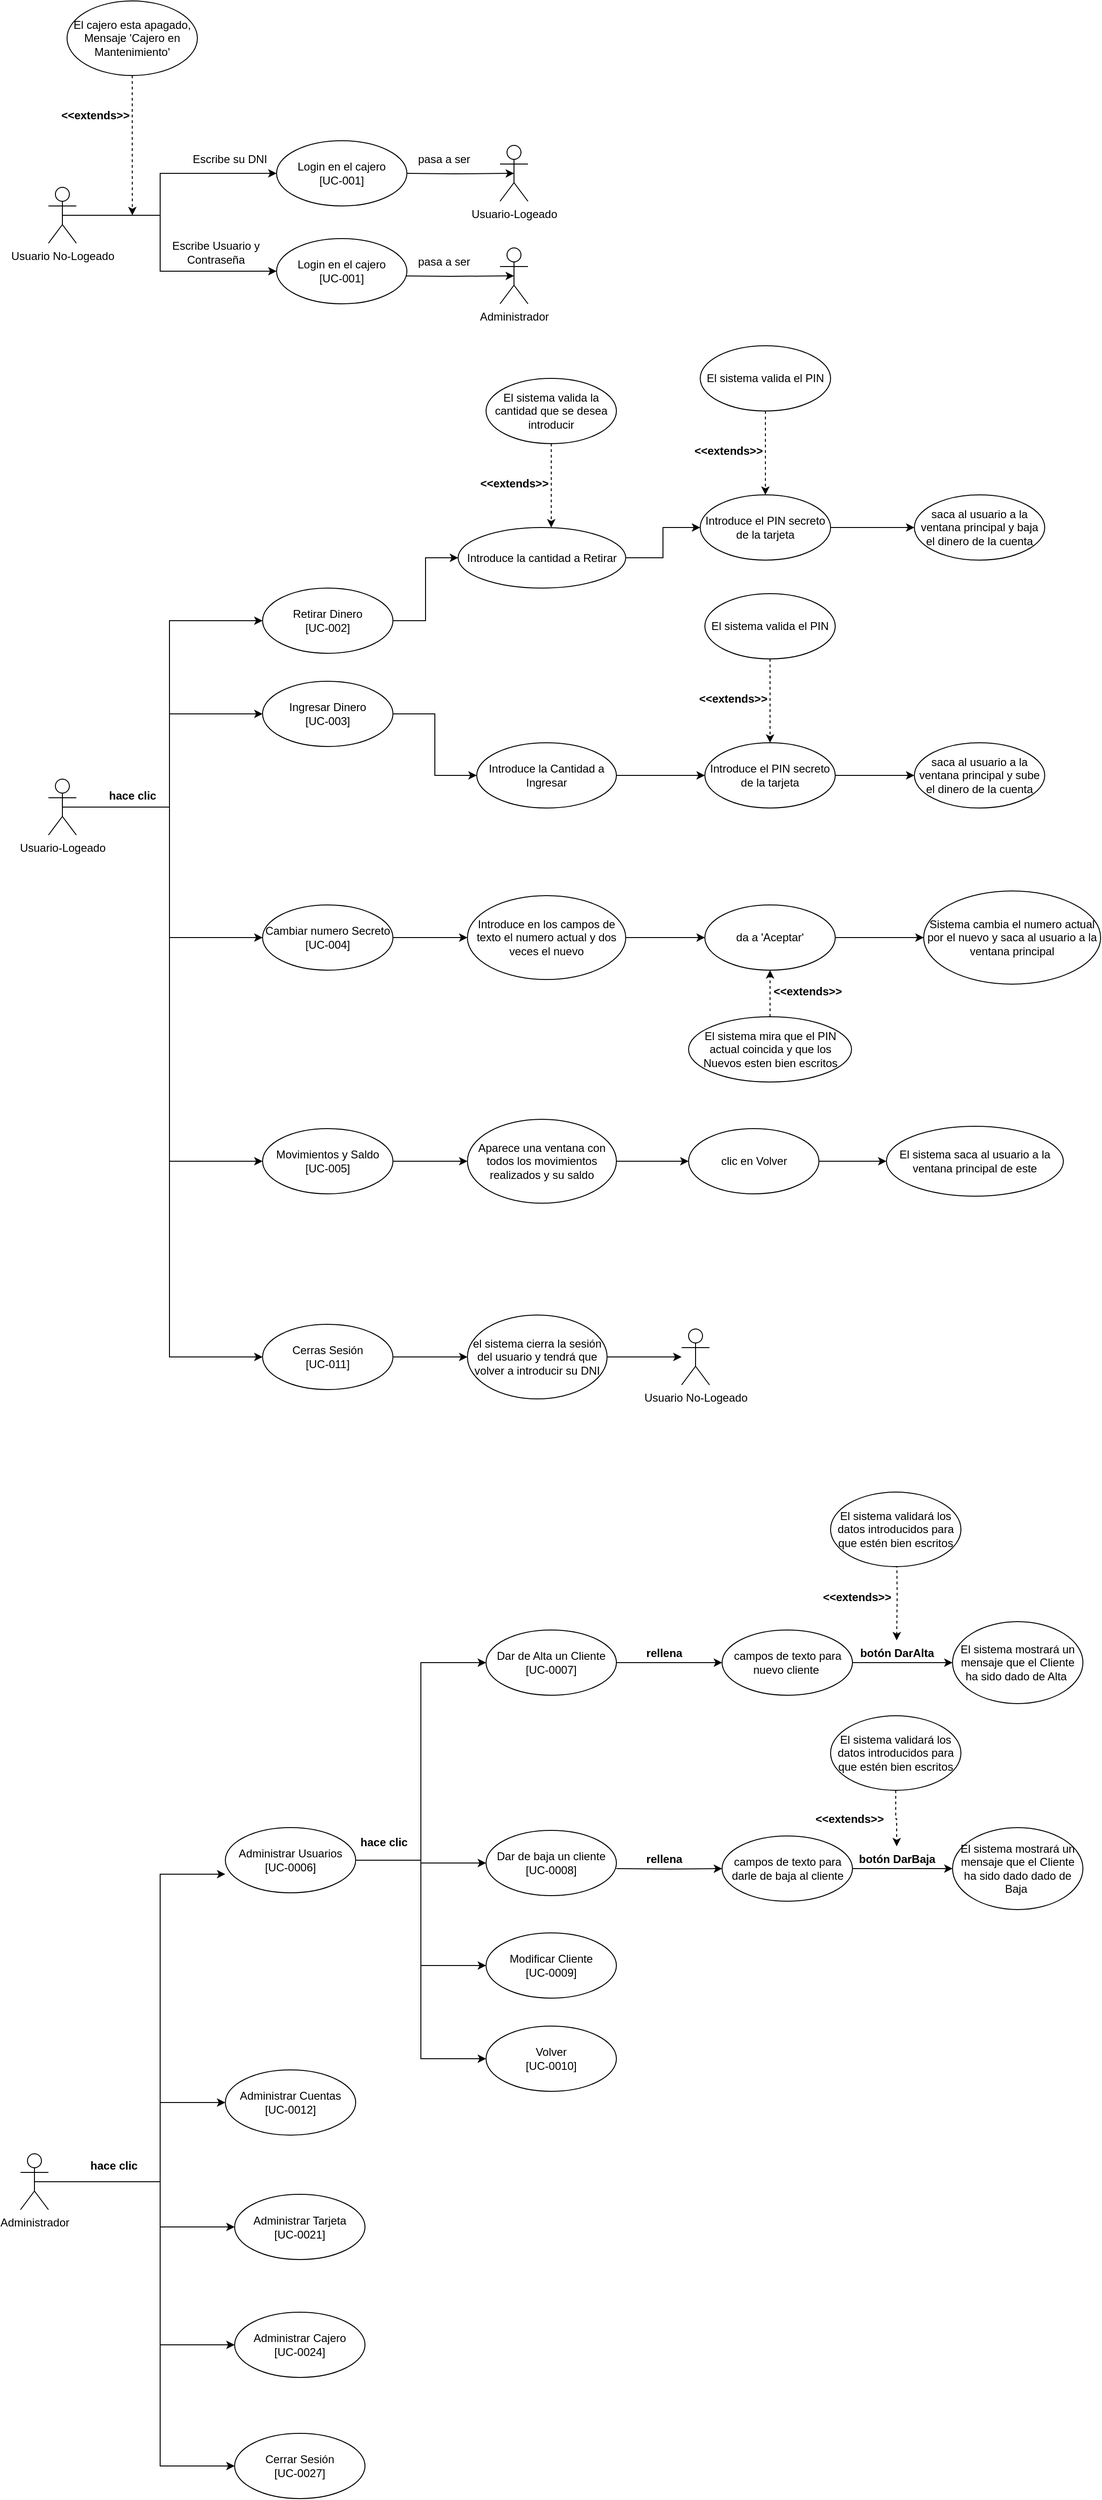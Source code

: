 <mxfile version="21.2.4" type="device">
  <diagram id="C5RBs43oDa-KdzZeNtuy" name="Page-1">
    <mxGraphModel dx="1863" dy="2217" grid="1" gridSize="10" guides="1" tooltips="1" connect="1" arrows="1" fold="1" page="1" pageScale="1" pageWidth="827" pageHeight="1169" math="0" shadow="0">
      <root>
        <mxCell id="WIyWlLk6GJQsqaUBKTNV-0" />
        <mxCell id="WIyWlLk6GJQsqaUBKTNV-1" parent="WIyWlLk6GJQsqaUBKTNV-0" />
        <mxCell id="mAPham0x63j8fFh4oRQU-10" style="edgeStyle=orthogonalEdgeStyle;rounded=0;orthogonalLoop=1;jettySize=auto;html=1;exitX=1;exitY=0.5;exitDx=0;exitDy=0;entryX=0.5;entryY=0.5;entryDx=0;entryDy=0;entryPerimeter=0;" edge="1" parent="WIyWlLk6GJQsqaUBKTNV-1" target="mAPham0x63j8fFh4oRQU-9">
          <mxGeometry relative="1" as="geometry">
            <mxPoint x="415" y="-25" as="sourcePoint" />
          </mxGeometry>
        </mxCell>
        <mxCell id="mAPham0x63j8fFh4oRQU-13" style="edgeStyle=orthogonalEdgeStyle;rounded=0;orthogonalLoop=1;jettySize=auto;html=1;exitX=0.5;exitY=0.5;exitDx=0;exitDy=0;exitPerimeter=0;" edge="1" parent="WIyWlLk6GJQsqaUBKTNV-1" source="mAPham0x63j8fFh4oRQU-6" target="mAPham0x63j8fFh4oRQU-12">
          <mxGeometry relative="1" as="geometry">
            <Array as="points">
              <mxPoint x="150" y="20" />
              <mxPoint x="150" y="-25" />
            </Array>
          </mxGeometry>
        </mxCell>
        <mxCell id="mAPham0x63j8fFh4oRQU-93" style="edgeStyle=orthogonalEdgeStyle;rounded=0;orthogonalLoop=1;jettySize=auto;html=1;exitX=0.5;exitY=0.5;exitDx=0;exitDy=0;exitPerimeter=0;entryX=0;entryY=0.5;entryDx=0;entryDy=0;" edge="1" parent="WIyWlLk6GJQsqaUBKTNV-1" source="mAPham0x63j8fFh4oRQU-6" target="mAPham0x63j8fFh4oRQU-92">
          <mxGeometry relative="1" as="geometry">
            <Array as="points">
              <mxPoint x="150" y="20" />
              <mxPoint x="150" y="80" />
            </Array>
          </mxGeometry>
        </mxCell>
        <mxCell id="mAPham0x63j8fFh4oRQU-6" value="Usuario No-Logeado" style="shape=umlActor;verticalLabelPosition=bottom;verticalAlign=top;html=1;outlineConnect=0;" vertex="1" parent="WIyWlLk6GJQsqaUBKTNV-1">
          <mxGeometry x="30" y="-10" width="30" height="60" as="geometry" />
        </mxCell>
        <mxCell id="mAPham0x63j8fFh4oRQU-8" value="Escribe su DNI" style="text;html=1;strokeColor=none;fillColor=none;align=center;verticalAlign=middle;whiteSpace=wrap;rounded=0;" vertex="1" parent="WIyWlLk6GJQsqaUBKTNV-1">
          <mxGeometry x="165" y="-55" width="120" height="30" as="geometry" />
        </mxCell>
        <mxCell id="mAPham0x63j8fFh4oRQU-9" value="Usuario-Logeado" style="shape=umlActor;verticalLabelPosition=bottom;verticalAlign=top;html=1;outlineConnect=0;" vertex="1" parent="WIyWlLk6GJQsqaUBKTNV-1">
          <mxGeometry x="515" y="-55" width="30" height="60" as="geometry" />
        </mxCell>
        <mxCell id="mAPham0x63j8fFh4oRQU-11" value="pasa a ser" style="text;html=1;strokeColor=none;fillColor=none;align=center;verticalAlign=middle;whiteSpace=wrap;rounded=0;" vertex="1" parent="WIyWlLk6GJQsqaUBKTNV-1">
          <mxGeometry x="405" y="-55" width="100" height="30" as="geometry" />
        </mxCell>
        <mxCell id="mAPham0x63j8fFh4oRQU-12" value="Login en el cajero&lt;br&gt;[UC-001]" style="ellipse;whiteSpace=wrap;html=1;" vertex="1" parent="WIyWlLk6GJQsqaUBKTNV-1">
          <mxGeometry x="275" y="-60" width="140" height="70" as="geometry" />
        </mxCell>
        <mxCell id="mAPham0x63j8fFh4oRQU-25" style="edgeStyle=orthogonalEdgeStyle;rounded=0;orthogonalLoop=1;jettySize=auto;html=1;exitX=0.5;exitY=0.5;exitDx=0;exitDy=0;exitPerimeter=0;entryX=0;entryY=0.5;entryDx=0;entryDy=0;" edge="1" parent="WIyWlLk6GJQsqaUBKTNV-1" source="mAPham0x63j8fFh4oRQU-14" target="mAPham0x63j8fFh4oRQU-15">
          <mxGeometry relative="1" as="geometry" />
        </mxCell>
        <mxCell id="mAPham0x63j8fFh4oRQU-26" style="edgeStyle=orthogonalEdgeStyle;rounded=0;orthogonalLoop=1;jettySize=auto;html=1;exitX=0.5;exitY=0.5;exitDx=0;exitDy=0;exitPerimeter=0;entryX=0;entryY=0.5;entryDx=0;entryDy=0;" edge="1" parent="WIyWlLk6GJQsqaUBKTNV-1" source="mAPham0x63j8fFh4oRQU-14" target="mAPham0x63j8fFh4oRQU-16">
          <mxGeometry relative="1" as="geometry" />
        </mxCell>
        <mxCell id="mAPham0x63j8fFh4oRQU-27" style="edgeStyle=orthogonalEdgeStyle;rounded=0;orthogonalLoop=1;jettySize=auto;html=1;exitX=0.5;exitY=0.5;exitDx=0;exitDy=0;exitPerimeter=0;entryX=0;entryY=0.5;entryDx=0;entryDy=0;" edge="1" parent="WIyWlLk6GJQsqaUBKTNV-1" source="mAPham0x63j8fFh4oRQU-14" target="mAPham0x63j8fFh4oRQU-17">
          <mxGeometry relative="1" as="geometry">
            <Array as="points">
              <mxPoint x="160" y="655" />
              <mxPoint x="160" y="795" />
            </Array>
          </mxGeometry>
        </mxCell>
        <mxCell id="mAPham0x63j8fFh4oRQU-28" style="edgeStyle=orthogonalEdgeStyle;rounded=0;orthogonalLoop=1;jettySize=auto;html=1;exitX=0.5;exitY=0.5;exitDx=0;exitDy=0;exitPerimeter=0;entryX=0;entryY=0.5;entryDx=0;entryDy=0;" edge="1" parent="WIyWlLk6GJQsqaUBKTNV-1" source="mAPham0x63j8fFh4oRQU-14" target="mAPham0x63j8fFh4oRQU-19">
          <mxGeometry relative="1" as="geometry" />
        </mxCell>
        <mxCell id="mAPham0x63j8fFh4oRQU-29" style="edgeStyle=orthogonalEdgeStyle;rounded=0;orthogonalLoop=1;jettySize=auto;html=1;exitX=0.5;exitY=0.5;exitDx=0;exitDy=0;exitPerimeter=0;entryX=0;entryY=0.5;entryDx=0;entryDy=0;" edge="1" parent="WIyWlLk6GJQsqaUBKTNV-1" source="mAPham0x63j8fFh4oRQU-14" target="mAPham0x63j8fFh4oRQU-23">
          <mxGeometry relative="1" as="geometry" />
        </mxCell>
        <mxCell id="mAPham0x63j8fFh4oRQU-14" value="Usuario-Logeado" style="shape=umlActor;verticalLabelPosition=bottom;verticalAlign=top;html=1;" vertex="1" parent="WIyWlLk6GJQsqaUBKTNV-1">
          <mxGeometry x="30" y="625" width="30" height="60" as="geometry" />
        </mxCell>
        <mxCell id="mAPham0x63j8fFh4oRQU-41" style="edgeStyle=orthogonalEdgeStyle;rounded=0;orthogonalLoop=1;jettySize=auto;html=1;exitX=1;exitY=0.5;exitDx=0;exitDy=0;entryX=0;entryY=0.5;entryDx=0;entryDy=0;" edge="1" parent="WIyWlLk6GJQsqaUBKTNV-1" source="mAPham0x63j8fFh4oRQU-15" target="mAPham0x63j8fFh4oRQU-35">
          <mxGeometry relative="1" as="geometry" />
        </mxCell>
        <mxCell id="mAPham0x63j8fFh4oRQU-15" value="Retirar Dinero&lt;br&gt;[UC-002]" style="ellipse;whiteSpace=wrap;html=1;" vertex="1" parent="WIyWlLk6GJQsqaUBKTNV-1">
          <mxGeometry x="260" y="420" width="140" height="70" as="geometry" />
        </mxCell>
        <mxCell id="mAPham0x63j8fFh4oRQU-40" style="edgeStyle=orthogonalEdgeStyle;rounded=0;orthogonalLoop=1;jettySize=auto;html=1;exitX=1;exitY=0.5;exitDx=0;exitDy=0;entryX=0;entryY=0.5;entryDx=0;entryDy=0;" edge="1" parent="WIyWlLk6GJQsqaUBKTNV-1" source="mAPham0x63j8fFh4oRQU-16" target="mAPham0x63j8fFh4oRQU-39">
          <mxGeometry relative="1" as="geometry" />
        </mxCell>
        <mxCell id="mAPham0x63j8fFh4oRQU-16" value="Ingresar Dinero&lt;br&gt;[UC-003]" style="ellipse;whiteSpace=wrap;html=1;" vertex="1" parent="WIyWlLk6GJQsqaUBKTNV-1">
          <mxGeometry x="260" y="520" width="140" height="70" as="geometry" />
        </mxCell>
        <mxCell id="mAPham0x63j8fFh4oRQU-62" style="edgeStyle=orthogonalEdgeStyle;rounded=0;orthogonalLoop=1;jettySize=auto;html=1;exitX=1;exitY=0.5;exitDx=0;exitDy=0;" edge="1" parent="WIyWlLk6GJQsqaUBKTNV-1" source="mAPham0x63j8fFh4oRQU-17" target="mAPham0x63j8fFh4oRQU-61">
          <mxGeometry relative="1" as="geometry">
            <Array as="points">
              <mxPoint x="430" y="795" />
              <mxPoint x="430" y="795" />
            </Array>
          </mxGeometry>
        </mxCell>
        <mxCell id="mAPham0x63j8fFh4oRQU-17" value="Cambiar numero Secreto&lt;br&gt;[UC-004]" style="ellipse;whiteSpace=wrap;html=1;" vertex="1" parent="WIyWlLk6GJQsqaUBKTNV-1">
          <mxGeometry x="260" y="760" width="140" height="70" as="geometry" />
        </mxCell>
        <mxCell id="mAPham0x63j8fFh4oRQU-72" style="edgeStyle=orthogonalEdgeStyle;rounded=0;orthogonalLoop=1;jettySize=auto;html=1;exitX=1;exitY=0.5;exitDx=0;exitDy=0;entryX=0;entryY=0.5;entryDx=0;entryDy=0;" edge="1" parent="WIyWlLk6GJQsqaUBKTNV-1" source="mAPham0x63j8fFh4oRQU-19" target="mAPham0x63j8fFh4oRQU-71">
          <mxGeometry relative="1" as="geometry" />
        </mxCell>
        <mxCell id="mAPham0x63j8fFh4oRQU-19" value="Movimientos y Saldo&lt;br&gt;[UC-005]" style="ellipse;whiteSpace=wrap;html=1;" vertex="1" parent="WIyWlLk6GJQsqaUBKTNV-1">
          <mxGeometry x="260" y="1000" width="140" height="70" as="geometry" />
        </mxCell>
        <mxCell id="mAPham0x63j8fFh4oRQU-79" value="" style="edgeStyle=orthogonalEdgeStyle;rounded=0;orthogonalLoop=1;jettySize=auto;html=1;" edge="1" parent="WIyWlLk6GJQsqaUBKTNV-1" source="mAPham0x63j8fFh4oRQU-23" target="mAPham0x63j8fFh4oRQU-78">
          <mxGeometry relative="1" as="geometry" />
        </mxCell>
        <mxCell id="mAPham0x63j8fFh4oRQU-23" value="Cerras Sesión&lt;br&gt;[UC-011]" style="ellipse;whiteSpace=wrap;html=1;" vertex="1" parent="WIyWlLk6GJQsqaUBKTNV-1">
          <mxGeometry x="260" y="1210" width="140" height="70" as="geometry" />
        </mxCell>
        <mxCell id="mAPham0x63j8fFh4oRQU-32" value="hace clic" style="text;align=center;fontStyle=1;verticalAlign=middle;spacingLeft=3;spacingRight=3;strokeColor=none;rotatable=0;points=[[0,0.5],[1,0.5]];portConstraint=eastwest;html=1;" vertex="1" parent="WIyWlLk6GJQsqaUBKTNV-1">
          <mxGeometry x="80" y="630" width="80" height="26" as="geometry" />
        </mxCell>
        <mxCell id="mAPham0x63j8fFh4oRQU-43" style="edgeStyle=orthogonalEdgeStyle;rounded=0;orthogonalLoop=1;jettySize=auto;html=1;exitX=1;exitY=0.5;exitDx=0;exitDy=0;entryX=0;entryY=0.5;entryDx=0;entryDy=0;" edge="1" parent="WIyWlLk6GJQsqaUBKTNV-1" source="mAPham0x63j8fFh4oRQU-35" target="mAPham0x63j8fFh4oRQU-42">
          <mxGeometry relative="1" as="geometry" />
        </mxCell>
        <mxCell id="mAPham0x63j8fFh4oRQU-35" value="Introduce la cantidad a Retirar" style="ellipse;whiteSpace=wrap;html=1;" vertex="1" parent="WIyWlLk6GJQsqaUBKTNV-1">
          <mxGeometry x="470" y="355" width="180" height="65" as="geometry" />
        </mxCell>
        <mxCell id="mAPham0x63j8fFh4oRQU-37" value="&amp;lt;&amp;lt;extends&amp;gt;&amp;gt;" style="text;align=center;fontStyle=1;verticalAlign=middle;spacingLeft=3;spacingRight=3;strokeColor=none;rotatable=0;points=[[0,0.5],[1,0.5]];portConstraint=eastwest;html=1;" vertex="1" parent="WIyWlLk6GJQsqaUBKTNV-1">
          <mxGeometry x="720" y="260" width="80" height="26" as="geometry" />
        </mxCell>
        <mxCell id="mAPham0x63j8fFh4oRQU-55" style="edgeStyle=orthogonalEdgeStyle;rounded=0;orthogonalLoop=1;jettySize=auto;html=1;exitX=1;exitY=0.5;exitDx=0;exitDy=0;entryX=0;entryY=0.5;entryDx=0;entryDy=0;" edge="1" parent="WIyWlLk6GJQsqaUBKTNV-1" source="mAPham0x63j8fFh4oRQU-39" target="mAPham0x63j8fFh4oRQU-52">
          <mxGeometry relative="1" as="geometry" />
        </mxCell>
        <mxCell id="mAPham0x63j8fFh4oRQU-39" value="Introduce la Cantidad a Ingresar" style="ellipse;whiteSpace=wrap;html=1;" vertex="1" parent="WIyWlLk6GJQsqaUBKTNV-1">
          <mxGeometry x="490" y="586" width="150" height="70" as="geometry" />
        </mxCell>
        <mxCell id="mAPham0x63j8fFh4oRQU-47" style="edgeStyle=orthogonalEdgeStyle;rounded=0;orthogonalLoop=1;jettySize=auto;html=1;exitX=1;exitY=0.5;exitDx=0;exitDy=0;entryX=0;entryY=0.5;entryDx=0;entryDy=0;" edge="1" parent="WIyWlLk6GJQsqaUBKTNV-1" source="mAPham0x63j8fFh4oRQU-42" target="mAPham0x63j8fFh4oRQU-46">
          <mxGeometry relative="1" as="geometry" />
        </mxCell>
        <mxCell id="mAPham0x63j8fFh4oRQU-42" value="Introduce el PIN secreto de la tarjeta" style="ellipse;whiteSpace=wrap;html=1;" vertex="1" parent="WIyWlLk6GJQsqaUBKTNV-1">
          <mxGeometry x="730" y="320" width="140" height="70" as="geometry" />
        </mxCell>
        <mxCell id="mAPham0x63j8fFh4oRQU-45" style="edgeStyle=orthogonalEdgeStyle;rounded=0;orthogonalLoop=1;jettySize=auto;html=1;exitX=0.5;exitY=1;exitDx=0;exitDy=0;entryX=0.5;entryY=0;entryDx=0;entryDy=0;dashed=1;" edge="1" parent="WIyWlLk6GJQsqaUBKTNV-1" source="mAPham0x63j8fFh4oRQU-44" target="mAPham0x63j8fFh4oRQU-42">
          <mxGeometry relative="1" as="geometry" />
        </mxCell>
        <mxCell id="mAPham0x63j8fFh4oRQU-44" value="El sistema valida el PIN" style="ellipse;whiteSpace=wrap;html=1;" vertex="1" parent="WIyWlLk6GJQsqaUBKTNV-1">
          <mxGeometry x="730" y="160" width="140" height="70" as="geometry" />
        </mxCell>
        <mxCell id="mAPham0x63j8fFh4oRQU-46" value="saca al usuario a la ventana principal y baja el dinero de la cuenta" style="ellipse;whiteSpace=wrap;html=1;" vertex="1" parent="WIyWlLk6GJQsqaUBKTNV-1">
          <mxGeometry x="960" y="320" width="140" height="70" as="geometry" />
        </mxCell>
        <mxCell id="mAPham0x63j8fFh4oRQU-51" value="&amp;lt;&amp;lt;extends&amp;gt;&amp;gt;" style="text;align=center;fontStyle=1;verticalAlign=middle;spacingLeft=3;spacingRight=3;strokeColor=none;rotatable=0;points=[[0,0.5],[1,0.5]];portConstraint=eastwest;html=1;" vertex="1" parent="WIyWlLk6GJQsqaUBKTNV-1">
          <mxGeometry x="725" y="526" width="80" height="26" as="geometry" />
        </mxCell>
        <mxCell id="mAPham0x63j8fFh4oRQU-57" style="edgeStyle=orthogonalEdgeStyle;rounded=0;orthogonalLoop=1;jettySize=auto;html=1;exitX=1;exitY=0.5;exitDx=0;exitDy=0;entryX=0;entryY=0.5;entryDx=0;entryDy=0;" edge="1" parent="WIyWlLk6GJQsqaUBKTNV-1" source="mAPham0x63j8fFh4oRQU-52" target="mAPham0x63j8fFh4oRQU-56">
          <mxGeometry relative="1" as="geometry" />
        </mxCell>
        <mxCell id="mAPham0x63j8fFh4oRQU-52" value="Introduce el PIN secreto de la tarjeta" style="ellipse;whiteSpace=wrap;html=1;" vertex="1" parent="WIyWlLk6GJQsqaUBKTNV-1">
          <mxGeometry x="735" y="586" width="140" height="70" as="geometry" />
        </mxCell>
        <mxCell id="mAPham0x63j8fFh4oRQU-53" style="edgeStyle=orthogonalEdgeStyle;rounded=0;orthogonalLoop=1;jettySize=auto;html=1;exitX=0.5;exitY=1;exitDx=0;exitDy=0;entryX=0.5;entryY=0;entryDx=0;entryDy=0;dashed=1;" edge="1" parent="WIyWlLk6GJQsqaUBKTNV-1" source="mAPham0x63j8fFh4oRQU-54" target="mAPham0x63j8fFh4oRQU-52">
          <mxGeometry relative="1" as="geometry" />
        </mxCell>
        <mxCell id="mAPham0x63j8fFh4oRQU-54" value="El sistema valida el PIN" style="ellipse;whiteSpace=wrap;html=1;" vertex="1" parent="WIyWlLk6GJQsqaUBKTNV-1">
          <mxGeometry x="735" y="426" width="140" height="70" as="geometry" />
        </mxCell>
        <mxCell id="mAPham0x63j8fFh4oRQU-56" value="saca al usuario a la ventana principal y sube el dinero de la cuenta" style="ellipse;whiteSpace=wrap;html=1;" vertex="1" parent="WIyWlLk6GJQsqaUBKTNV-1">
          <mxGeometry x="960" y="586" width="140" height="70" as="geometry" />
        </mxCell>
        <mxCell id="mAPham0x63j8fFh4oRQU-58" value="&amp;lt;&amp;lt;extends&amp;gt;&amp;gt;" style="text;align=center;fontStyle=1;verticalAlign=middle;spacingLeft=3;spacingRight=3;strokeColor=none;rotatable=0;points=[[0,0.5],[1,0.5]];portConstraint=eastwest;html=1;" vertex="1" parent="WIyWlLk6GJQsqaUBKTNV-1">
          <mxGeometry x="490" y="295" width="80" height="26" as="geometry" />
        </mxCell>
        <mxCell id="mAPham0x63j8fFh4oRQU-59" style="edgeStyle=orthogonalEdgeStyle;rounded=0;orthogonalLoop=1;jettySize=auto;html=1;exitX=0.5;exitY=1;exitDx=0;exitDy=0;entryX=0.5;entryY=0;entryDx=0;entryDy=0;dashed=1;" edge="1" parent="WIyWlLk6GJQsqaUBKTNV-1" source="mAPham0x63j8fFh4oRQU-60">
          <mxGeometry relative="1" as="geometry">
            <mxPoint x="570" y="355" as="targetPoint" />
          </mxGeometry>
        </mxCell>
        <mxCell id="mAPham0x63j8fFh4oRQU-60" value="El sistema valida la cantidad que se desea introducir" style="ellipse;whiteSpace=wrap;html=1;" vertex="1" parent="WIyWlLk6GJQsqaUBKTNV-1">
          <mxGeometry x="500" y="195" width="140" height="70" as="geometry" />
        </mxCell>
        <mxCell id="mAPham0x63j8fFh4oRQU-64" style="edgeStyle=orthogonalEdgeStyle;rounded=0;orthogonalLoop=1;jettySize=auto;html=1;exitX=1;exitY=0.5;exitDx=0;exitDy=0;entryX=0;entryY=0.5;entryDx=0;entryDy=0;" edge="1" parent="WIyWlLk6GJQsqaUBKTNV-1" source="mAPham0x63j8fFh4oRQU-61" target="mAPham0x63j8fFh4oRQU-63">
          <mxGeometry relative="1" as="geometry" />
        </mxCell>
        <mxCell id="mAPham0x63j8fFh4oRQU-61" value="Introduce en los campos de texto el numero actual y dos veces el nuevo" style="ellipse;whiteSpace=wrap;html=1;" vertex="1" parent="WIyWlLk6GJQsqaUBKTNV-1">
          <mxGeometry x="480" y="750" width="170" height="90" as="geometry" />
        </mxCell>
        <mxCell id="mAPham0x63j8fFh4oRQU-70" style="edgeStyle=orthogonalEdgeStyle;rounded=0;orthogonalLoop=1;jettySize=auto;html=1;exitX=1;exitY=0.5;exitDx=0;exitDy=0;" edge="1" parent="WIyWlLk6GJQsqaUBKTNV-1" source="mAPham0x63j8fFh4oRQU-63" target="mAPham0x63j8fFh4oRQU-69">
          <mxGeometry relative="1" as="geometry" />
        </mxCell>
        <mxCell id="mAPham0x63j8fFh4oRQU-63" value="da a &#39;Aceptar&#39;" style="ellipse;whiteSpace=wrap;html=1;" vertex="1" parent="WIyWlLk6GJQsqaUBKTNV-1">
          <mxGeometry x="735" y="760" width="140" height="70" as="geometry" />
        </mxCell>
        <mxCell id="mAPham0x63j8fFh4oRQU-65" value="&amp;lt;&amp;lt;extends&amp;gt;&amp;gt;" style="text;align=center;fontStyle=1;verticalAlign=middle;spacingLeft=3;spacingRight=3;strokeColor=none;rotatable=0;points=[[0,0.5],[1,0.5]];portConstraint=eastwest;html=1;" vertex="1" parent="WIyWlLk6GJQsqaUBKTNV-1">
          <mxGeometry x="805" y="840" width="80" height="26" as="geometry" />
        </mxCell>
        <mxCell id="mAPham0x63j8fFh4oRQU-68" style="edgeStyle=orthogonalEdgeStyle;rounded=0;orthogonalLoop=1;jettySize=auto;html=1;exitX=0.5;exitY=0;exitDx=0;exitDy=0;entryX=0.5;entryY=1;entryDx=0;entryDy=0;dashed=1;" edge="1" parent="WIyWlLk6GJQsqaUBKTNV-1" source="mAPham0x63j8fFh4oRQU-67" target="mAPham0x63j8fFh4oRQU-63">
          <mxGeometry relative="1" as="geometry" />
        </mxCell>
        <mxCell id="mAPham0x63j8fFh4oRQU-67" value="El sistema mira que el PIN actual coincida y que los Nuevos esten bien escritos" style="ellipse;whiteSpace=wrap;html=1;" vertex="1" parent="WIyWlLk6GJQsqaUBKTNV-1">
          <mxGeometry x="717.5" y="880" width="175" height="70" as="geometry" />
        </mxCell>
        <mxCell id="mAPham0x63j8fFh4oRQU-69" value="Sistema cambia el numero actual por el nuevo y saca al usuario a la ventana principal" style="ellipse;whiteSpace=wrap;html=1;" vertex="1" parent="WIyWlLk6GJQsqaUBKTNV-1">
          <mxGeometry x="970" y="745" width="190" height="100" as="geometry" />
        </mxCell>
        <mxCell id="mAPham0x63j8fFh4oRQU-74" style="edgeStyle=orthogonalEdgeStyle;rounded=0;orthogonalLoop=1;jettySize=auto;html=1;exitX=1;exitY=0.5;exitDx=0;exitDy=0;" edge="1" parent="WIyWlLk6GJQsqaUBKTNV-1" source="mAPham0x63j8fFh4oRQU-71" target="mAPham0x63j8fFh4oRQU-73">
          <mxGeometry relative="1" as="geometry" />
        </mxCell>
        <mxCell id="mAPham0x63j8fFh4oRQU-71" value="Aparece una ventana con todos los movimientos realizados y su saldo" style="ellipse;whiteSpace=wrap;html=1;" vertex="1" parent="WIyWlLk6GJQsqaUBKTNV-1">
          <mxGeometry x="480" y="990" width="160" height="90" as="geometry" />
        </mxCell>
        <mxCell id="mAPham0x63j8fFh4oRQU-77" value="" style="edgeStyle=orthogonalEdgeStyle;rounded=0;orthogonalLoop=1;jettySize=auto;html=1;" edge="1" parent="WIyWlLk6GJQsqaUBKTNV-1" source="mAPham0x63j8fFh4oRQU-73" target="mAPham0x63j8fFh4oRQU-75">
          <mxGeometry relative="1" as="geometry" />
        </mxCell>
        <mxCell id="mAPham0x63j8fFh4oRQU-73" value="clic en Volver" style="ellipse;whiteSpace=wrap;html=1;" vertex="1" parent="WIyWlLk6GJQsqaUBKTNV-1">
          <mxGeometry x="717.5" y="1000" width="140" height="70" as="geometry" />
        </mxCell>
        <mxCell id="mAPham0x63j8fFh4oRQU-75" value="El sistema saca al usuario a la ventana principal de este" style="ellipse;whiteSpace=wrap;html=1;" vertex="1" parent="WIyWlLk6GJQsqaUBKTNV-1">
          <mxGeometry x="930" y="997.5" width="190" height="75" as="geometry" />
        </mxCell>
        <mxCell id="mAPham0x63j8fFh4oRQU-82" value="" style="edgeStyle=orthogonalEdgeStyle;rounded=0;orthogonalLoop=1;jettySize=auto;html=1;" edge="1" parent="WIyWlLk6GJQsqaUBKTNV-1" source="mAPham0x63j8fFh4oRQU-78" target="mAPham0x63j8fFh4oRQU-80">
          <mxGeometry relative="1" as="geometry" />
        </mxCell>
        <mxCell id="mAPham0x63j8fFh4oRQU-78" value="el sistema cierra la sesión del usuario y tendrá que volver a introducir su DNI" style="ellipse;whiteSpace=wrap;html=1;" vertex="1" parent="WIyWlLk6GJQsqaUBKTNV-1">
          <mxGeometry x="480" y="1200" width="150" height="90" as="geometry" />
        </mxCell>
        <mxCell id="mAPham0x63j8fFh4oRQU-80" value="Usuario No-Logeado" style="shape=umlActor;verticalLabelPosition=bottom;verticalAlign=top;html=1;outlineConnect=0;" vertex="1" parent="WIyWlLk6GJQsqaUBKTNV-1">
          <mxGeometry x="710" y="1215" width="30" height="60" as="geometry" />
        </mxCell>
        <mxCell id="mAPham0x63j8fFh4oRQU-104" style="edgeStyle=orthogonalEdgeStyle;rounded=0;orthogonalLoop=1;jettySize=auto;html=1;exitX=0.5;exitY=0.5;exitDx=0;exitDy=0;exitPerimeter=0;entryX=0;entryY=0.714;entryDx=0;entryDy=0;entryPerimeter=0;" edge="1" parent="WIyWlLk6GJQsqaUBKTNV-1" source="mAPham0x63j8fFh4oRQU-83" target="mAPham0x63j8fFh4oRQU-84">
          <mxGeometry relative="1" as="geometry">
            <Array as="points">
              <mxPoint x="150" y="2130" />
              <mxPoint x="150" y="1800" />
            </Array>
          </mxGeometry>
        </mxCell>
        <mxCell id="mAPham0x63j8fFh4oRQU-105" style="edgeStyle=orthogonalEdgeStyle;rounded=0;orthogonalLoop=1;jettySize=auto;html=1;exitX=0.5;exitY=0.5;exitDx=0;exitDy=0;exitPerimeter=0;entryX=0;entryY=0.5;entryDx=0;entryDy=0;" edge="1" parent="WIyWlLk6GJQsqaUBKTNV-1" source="mAPham0x63j8fFh4oRQU-83" target="mAPham0x63j8fFh4oRQU-85">
          <mxGeometry relative="1" as="geometry">
            <Array as="points">
              <mxPoint x="150" y="2130" />
              <mxPoint x="150" y="2045" />
            </Array>
          </mxGeometry>
        </mxCell>
        <mxCell id="mAPham0x63j8fFh4oRQU-106" style="edgeStyle=orthogonalEdgeStyle;rounded=0;orthogonalLoop=1;jettySize=auto;html=1;exitX=0.5;exitY=0.5;exitDx=0;exitDy=0;exitPerimeter=0;entryX=0;entryY=0.5;entryDx=0;entryDy=0;" edge="1" parent="WIyWlLk6GJQsqaUBKTNV-1" source="mAPham0x63j8fFh4oRQU-83" target="mAPham0x63j8fFh4oRQU-86">
          <mxGeometry relative="1" as="geometry">
            <Array as="points">
              <mxPoint x="150" y="2130" />
              <mxPoint x="150" y="2179" />
            </Array>
          </mxGeometry>
        </mxCell>
        <mxCell id="mAPham0x63j8fFh4oRQU-107" style="edgeStyle=orthogonalEdgeStyle;rounded=0;orthogonalLoop=1;jettySize=auto;html=1;exitX=0.5;exitY=0.5;exitDx=0;exitDy=0;exitPerimeter=0;entryX=0;entryY=0.5;entryDx=0;entryDy=0;" edge="1" parent="WIyWlLk6GJQsqaUBKTNV-1" source="mAPham0x63j8fFh4oRQU-83" target="mAPham0x63j8fFh4oRQU-87">
          <mxGeometry relative="1" as="geometry">
            <Array as="points">
              <mxPoint x="150" y="2130" />
              <mxPoint x="150" y="2305" />
            </Array>
          </mxGeometry>
        </mxCell>
        <mxCell id="mAPham0x63j8fFh4oRQU-108" style="edgeStyle=orthogonalEdgeStyle;rounded=0;orthogonalLoop=1;jettySize=auto;html=1;exitX=0.5;exitY=0.5;exitDx=0;exitDy=0;exitPerimeter=0;entryX=0;entryY=0.5;entryDx=0;entryDy=0;" edge="1" parent="WIyWlLk6GJQsqaUBKTNV-1" source="mAPham0x63j8fFh4oRQU-83" target="mAPham0x63j8fFh4oRQU-99">
          <mxGeometry relative="1" as="geometry">
            <Array as="points">
              <mxPoint x="150" y="2130" />
              <mxPoint x="150" y="2435" />
            </Array>
          </mxGeometry>
        </mxCell>
        <mxCell id="mAPham0x63j8fFh4oRQU-83" value="Administrador" style="shape=umlActor;verticalLabelPosition=bottom;verticalAlign=top;html=1;outlineConnect=0;" vertex="1" parent="WIyWlLk6GJQsqaUBKTNV-1">
          <mxGeometry y="2100" width="30" height="60" as="geometry" />
        </mxCell>
        <mxCell id="mAPham0x63j8fFh4oRQU-109" style="edgeStyle=orthogonalEdgeStyle;rounded=0;orthogonalLoop=1;jettySize=auto;html=1;exitX=1;exitY=0.5;exitDx=0;exitDy=0;entryX=0;entryY=0.5;entryDx=0;entryDy=0;" edge="1" parent="WIyWlLk6GJQsqaUBKTNV-1" source="mAPham0x63j8fFh4oRQU-84" target="mAPham0x63j8fFh4oRQU-100">
          <mxGeometry relative="1" as="geometry" />
        </mxCell>
        <mxCell id="mAPham0x63j8fFh4oRQU-110" style="edgeStyle=orthogonalEdgeStyle;rounded=0;orthogonalLoop=1;jettySize=auto;html=1;exitX=1;exitY=0.5;exitDx=0;exitDy=0;entryX=0;entryY=0.5;entryDx=0;entryDy=0;" edge="1" parent="WIyWlLk6GJQsqaUBKTNV-1" source="mAPham0x63j8fFh4oRQU-84" target="mAPham0x63j8fFh4oRQU-101">
          <mxGeometry relative="1" as="geometry" />
        </mxCell>
        <mxCell id="mAPham0x63j8fFh4oRQU-112" style="edgeStyle=orthogonalEdgeStyle;rounded=0;orthogonalLoop=1;jettySize=auto;html=1;exitX=1;exitY=0.5;exitDx=0;exitDy=0;entryX=0;entryY=0.5;entryDx=0;entryDy=0;" edge="1" parent="WIyWlLk6GJQsqaUBKTNV-1" source="mAPham0x63j8fFh4oRQU-84" target="mAPham0x63j8fFh4oRQU-103">
          <mxGeometry relative="1" as="geometry" />
        </mxCell>
        <mxCell id="mAPham0x63j8fFh4oRQU-133" style="edgeStyle=orthogonalEdgeStyle;rounded=0;orthogonalLoop=1;jettySize=auto;html=1;exitX=1;exitY=0.5;exitDx=0;exitDy=0;entryX=0;entryY=0.5;entryDx=0;entryDy=0;" edge="1" parent="WIyWlLk6GJQsqaUBKTNV-1" source="mAPham0x63j8fFh4oRQU-84" target="mAPham0x63j8fFh4oRQU-102">
          <mxGeometry relative="1" as="geometry" />
        </mxCell>
        <mxCell id="mAPham0x63j8fFh4oRQU-84" value="Administrar Usuarios&lt;br&gt;[UC-0006]" style="ellipse;whiteSpace=wrap;html=1;" vertex="1" parent="WIyWlLk6GJQsqaUBKTNV-1">
          <mxGeometry x="220" y="1750" width="140" height="70" as="geometry" />
        </mxCell>
        <mxCell id="mAPham0x63j8fFh4oRQU-85" value="Administrar Cuentas&lt;br&gt;[UC-0012]" style="ellipse;whiteSpace=wrap;html=1;" vertex="1" parent="WIyWlLk6GJQsqaUBKTNV-1">
          <mxGeometry x="220" y="2010" width="140" height="70" as="geometry" />
        </mxCell>
        <mxCell id="mAPham0x63j8fFh4oRQU-86" value="Administrar Tarjeta&lt;br&gt;[UC-0021]" style="ellipse;whiteSpace=wrap;html=1;" vertex="1" parent="WIyWlLk6GJQsqaUBKTNV-1">
          <mxGeometry x="230" y="2143.5" width="140" height="70" as="geometry" />
        </mxCell>
        <mxCell id="mAPham0x63j8fFh4oRQU-87" value="Administrar Cajero&lt;br&gt;[UC-0024]" style="ellipse;whiteSpace=wrap;html=1;" vertex="1" parent="WIyWlLk6GJQsqaUBKTNV-1">
          <mxGeometry x="230" y="2270" width="140" height="70" as="geometry" />
        </mxCell>
        <mxCell id="mAPham0x63j8fFh4oRQU-88" style="edgeStyle=orthogonalEdgeStyle;rounded=0;orthogonalLoop=1;jettySize=auto;html=1;exitX=1;exitY=0.5;exitDx=0;exitDy=0;entryX=0.5;entryY=0.5;entryDx=0;entryDy=0;entryPerimeter=0;" edge="1" parent="WIyWlLk6GJQsqaUBKTNV-1" target="mAPham0x63j8fFh4oRQU-90">
          <mxGeometry relative="1" as="geometry">
            <mxPoint x="405" y="85" as="sourcePoint" />
          </mxGeometry>
        </mxCell>
        <mxCell id="mAPham0x63j8fFh4oRQU-90" value="Administrador" style="shape=umlActor;verticalLabelPosition=bottom;verticalAlign=top;html=1;outlineConnect=0;" vertex="1" parent="WIyWlLk6GJQsqaUBKTNV-1">
          <mxGeometry x="515" y="55" width="30" height="60" as="geometry" />
        </mxCell>
        <mxCell id="mAPham0x63j8fFh4oRQU-91" value="pasa a ser" style="text;html=1;strokeColor=none;fillColor=none;align=center;verticalAlign=middle;whiteSpace=wrap;rounded=0;" vertex="1" parent="WIyWlLk6GJQsqaUBKTNV-1">
          <mxGeometry x="405" y="55" width="100" height="30" as="geometry" />
        </mxCell>
        <mxCell id="mAPham0x63j8fFh4oRQU-92" value="Login en el cajero&lt;br&gt;[UC-001]" style="ellipse;whiteSpace=wrap;html=1;" vertex="1" parent="WIyWlLk6GJQsqaUBKTNV-1">
          <mxGeometry x="275" y="45" width="140" height="70" as="geometry" />
        </mxCell>
        <mxCell id="mAPham0x63j8fFh4oRQU-95" value="Escribe Usuario y Contraseña" style="text;html=1;strokeColor=none;fillColor=none;align=center;verticalAlign=middle;whiteSpace=wrap;rounded=0;" vertex="1" parent="WIyWlLk6GJQsqaUBKTNV-1">
          <mxGeometry x="150" y="45" width="120" height="30" as="geometry" />
        </mxCell>
        <mxCell id="mAPham0x63j8fFh4oRQU-97" style="edgeStyle=orthogonalEdgeStyle;rounded=0;orthogonalLoop=1;jettySize=auto;html=1;exitX=0.5;exitY=1;exitDx=0;exitDy=0;dashed=1;" edge="1" parent="WIyWlLk6GJQsqaUBKTNV-1" source="mAPham0x63j8fFh4oRQU-96">
          <mxGeometry relative="1" as="geometry">
            <mxPoint x="120.143" y="20" as="targetPoint" />
          </mxGeometry>
        </mxCell>
        <mxCell id="mAPham0x63j8fFh4oRQU-96" value="El cajero esta apagado, Mensaje &#39;Cajero en Mantenimiento&#39;" style="ellipse;whiteSpace=wrap;html=1;" vertex="1" parent="WIyWlLk6GJQsqaUBKTNV-1">
          <mxGeometry x="50" y="-210" width="140" height="80" as="geometry" />
        </mxCell>
        <mxCell id="mAPham0x63j8fFh4oRQU-98" value="&amp;lt;&amp;lt;extends&amp;gt;&amp;gt;" style="text;align=center;fontStyle=1;verticalAlign=middle;spacingLeft=3;spacingRight=3;strokeColor=none;rotatable=0;points=[[0,0.5],[1,0.5]];portConstraint=eastwest;html=1;" vertex="1" parent="WIyWlLk6GJQsqaUBKTNV-1">
          <mxGeometry x="40" y="-100" width="80" height="26" as="geometry" />
        </mxCell>
        <mxCell id="mAPham0x63j8fFh4oRQU-99" value="Cerrar Sesión&lt;br&gt;[UC-0027]" style="ellipse;whiteSpace=wrap;html=1;" vertex="1" parent="WIyWlLk6GJQsqaUBKTNV-1">
          <mxGeometry x="230" y="2400" width="140" height="70" as="geometry" />
        </mxCell>
        <mxCell id="mAPham0x63j8fFh4oRQU-116" style="edgeStyle=orthogonalEdgeStyle;rounded=0;orthogonalLoop=1;jettySize=auto;html=1;exitX=1;exitY=0.5;exitDx=0;exitDy=0;entryX=0;entryY=0.5;entryDx=0;entryDy=0;" edge="1" parent="WIyWlLk6GJQsqaUBKTNV-1" source="mAPham0x63j8fFh4oRQU-100" target="mAPham0x63j8fFh4oRQU-115">
          <mxGeometry relative="1" as="geometry" />
        </mxCell>
        <mxCell id="mAPham0x63j8fFh4oRQU-100" value="Dar de Alta un Cliente&lt;br&gt;[UC-0007]" style="ellipse;whiteSpace=wrap;html=1;" vertex="1" parent="WIyWlLk6GJQsqaUBKTNV-1">
          <mxGeometry x="500" y="1538" width="140" height="70" as="geometry" />
        </mxCell>
        <mxCell id="mAPham0x63j8fFh4oRQU-101" value="Dar de baja un cliente&lt;br&gt;[UC-0008]" style="ellipse;whiteSpace=wrap;html=1;" vertex="1" parent="WIyWlLk6GJQsqaUBKTNV-1">
          <mxGeometry x="500" y="1753" width="140" height="70" as="geometry" />
        </mxCell>
        <mxCell id="mAPham0x63j8fFh4oRQU-102" value="Modificar Cliente&lt;br&gt;[UC-0009]" style="ellipse;whiteSpace=wrap;html=1;" vertex="1" parent="WIyWlLk6GJQsqaUBKTNV-1">
          <mxGeometry x="500" y="1863" width="140" height="70" as="geometry" />
        </mxCell>
        <mxCell id="mAPham0x63j8fFh4oRQU-103" value="Volver&lt;br&gt;[UC-0010]" style="ellipse;whiteSpace=wrap;html=1;" vertex="1" parent="WIyWlLk6GJQsqaUBKTNV-1">
          <mxGeometry x="500" y="1963" width="140" height="70" as="geometry" />
        </mxCell>
        <mxCell id="mAPham0x63j8fFh4oRQU-113" value="hace clic" style="text;align=center;fontStyle=1;verticalAlign=middle;spacingLeft=3;spacingRight=3;strokeColor=none;rotatable=0;points=[[0,0.5],[1,0.5]];portConstraint=eastwest;html=1;" vertex="1" parent="WIyWlLk6GJQsqaUBKTNV-1">
          <mxGeometry x="60" y="2100" width="80" height="26" as="geometry" />
        </mxCell>
        <mxCell id="mAPham0x63j8fFh4oRQU-114" value="hace clic" style="text;align=center;fontStyle=1;verticalAlign=middle;spacingLeft=3;spacingRight=3;strokeColor=none;rotatable=0;points=[[0,0.5],[1,0.5]];portConstraint=eastwest;html=1;" vertex="1" parent="WIyWlLk6GJQsqaUBKTNV-1">
          <mxGeometry x="350" y="1753" width="80" height="26" as="geometry" />
        </mxCell>
        <mxCell id="mAPham0x63j8fFh4oRQU-119" style="edgeStyle=orthogonalEdgeStyle;rounded=0;orthogonalLoop=1;jettySize=auto;html=1;exitX=1;exitY=0.5;exitDx=0;exitDy=0;entryX=0;entryY=0.5;entryDx=0;entryDy=0;" edge="1" parent="WIyWlLk6GJQsqaUBKTNV-1" source="mAPham0x63j8fFh4oRQU-115" target="mAPham0x63j8fFh4oRQU-118">
          <mxGeometry relative="1" as="geometry" />
        </mxCell>
        <mxCell id="mAPham0x63j8fFh4oRQU-115" value="campos de texto para nuevo cliente&amp;nbsp;" style="ellipse;whiteSpace=wrap;html=1;" vertex="1" parent="WIyWlLk6GJQsqaUBKTNV-1">
          <mxGeometry x="753.5" y="1538" width="140" height="70" as="geometry" />
        </mxCell>
        <mxCell id="mAPham0x63j8fFh4oRQU-117" value="rellena" style="text;align=center;fontStyle=1;verticalAlign=middle;spacingLeft=3;spacingRight=3;strokeColor=none;rotatable=0;points=[[0,0.5],[1,0.5]];portConstraint=eastwest;html=1;" vertex="1" parent="WIyWlLk6GJQsqaUBKTNV-1">
          <mxGeometry x="651" y="1550" width="80" height="26" as="geometry" />
        </mxCell>
        <mxCell id="mAPham0x63j8fFh4oRQU-118" value="El sistema mostrará un mensaje que el Cliente ha sido dado de Alta&amp;nbsp;" style="ellipse;whiteSpace=wrap;html=1;" vertex="1" parent="WIyWlLk6GJQsqaUBKTNV-1">
          <mxGeometry x="1001" y="1529" width="140" height="88" as="geometry" />
        </mxCell>
        <mxCell id="mAPham0x63j8fFh4oRQU-120" value="botón DarAlta" style="text;align=center;fontStyle=1;verticalAlign=middle;spacingLeft=3;spacingRight=3;strokeColor=none;rotatable=0;points=[[0,0.5],[1,0.5]];portConstraint=eastwest;html=1;" vertex="1" parent="WIyWlLk6GJQsqaUBKTNV-1">
          <mxGeometry x="901" y="1550" width="80" height="26" as="geometry" />
        </mxCell>
        <mxCell id="mAPham0x63j8fFh4oRQU-123" style="edgeStyle=orthogonalEdgeStyle;rounded=0;orthogonalLoop=1;jettySize=auto;html=1;exitX=0.5;exitY=1;exitDx=0;exitDy=0;entryX=0.5;entryY=-0.034;entryDx=0;entryDy=0;entryPerimeter=0;dashed=1;" edge="1" parent="WIyWlLk6GJQsqaUBKTNV-1" target="mAPham0x63j8fFh4oRQU-120">
          <mxGeometry relative="1" as="geometry">
            <mxPoint x="941" y="1450" as="sourcePoint" />
          </mxGeometry>
        </mxCell>
        <mxCell id="mAPham0x63j8fFh4oRQU-121" value="El sistema validará los datos introducidos para que estén bien escritos" style="ellipse;whiteSpace=wrap;html=1;" vertex="1" parent="WIyWlLk6GJQsqaUBKTNV-1">
          <mxGeometry x="870" y="1390" width="140" height="80" as="geometry" />
        </mxCell>
        <mxCell id="mAPham0x63j8fFh4oRQU-124" style="edgeStyle=orthogonalEdgeStyle;rounded=0;orthogonalLoop=1;jettySize=auto;html=1;exitX=1;exitY=0.5;exitDx=0;exitDy=0;entryX=0;entryY=0.5;entryDx=0;entryDy=0;" edge="1" parent="WIyWlLk6GJQsqaUBKTNV-1" target="mAPham0x63j8fFh4oRQU-126">
          <mxGeometry relative="1" as="geometry">
            <mxPoint x="640" y="1794" as="sourcePoint" />
          </mxGeometry>
        </mxCell>
        <mxCell id="mAPham0x63j8fFh4oRQU-125" style="edgeStyle=orthogonalEdgeStyle;rounded=0;orthogonalLoop=1;jettySize=auto;html=1;exitX=1;exitY=0.5;exitDx=0;exitDy=0;entryX=0;entryY=0.5;entryDx=0;entryDy=0;" edge="1" parent="WIyWlLk6GJQsqaUBKTNV-1" source="mAPham0x63j8fFh4oRQU-126" target="mAPham0x63j8fFh4oRQU-128">
          <mxGeometry relative="1" as="geometry" />
        </mxCell>
        <mxCell id="mAPham0x63j8fFh4oRQU-126" value="campos de texto para darle de baja al cliente" style="ellipse;whiteSpace=wrap;html=1;" vertex="1" parent="WIyWlLk6GJQsqaUBKTNV-1">
          <mxGeometry x="753.5" y="1759" width="140" height="70" as="geometry" />
        </mxCell>
        <mxCell id="mAPham0x63j8fFh4oRQU-127" value="rellena" style="text;align=center;fontStyle=1;verticalAlign=middle;spacingLeft=3;spacingRight=3;strokeColor=none;rotatable=0;points=[[0,0.5],[1,0.5]];portConstraint=eastwest;html=1;" vertex="1" parent="WIyWlLk6GJQsqaUBKTNV-1">
          <mxGeometry x="651" y="1771" width="80" height="26" as="geometry" />
        </mxCell>
        <mxCell id="mAPham0x63j8fFh4oRQU-128" value="El sistema mostrará un mensaje que el Cliente ha sido dado dado de Baja&amp;nbsp;" style="ellipse;whiteSpace=wrap;html=1;" vertex="1" parent="WIyWlLk6GJQsqaUBKTNV-1">
          <mxGeometry x="1001" y="1750" width="140" height="88" as="geometry" />
        </mxCell>
        <mxCell id="mAPham0x63j8fFh4oRQU-129" value="botón DarBaja" style="text;align=center;fontStyle=1;verticalAlign=middle;spacingLeft=3;spacingRight=3;strokeColor=none;rotatable=0;points=[[0,0.5],[1,0.5]];portConstraint=eastwest;html=1;" vertex="1" parent="WIyWlLk6GJQsqaUBKTNV-1">
          <mxGeometry x="901" y="1771" width="80" height="26" as="geometry" />
        </mxCell>
        <mxCell id="mAPham0x63j8fFh4oRQU-130" style="edgeStyle=orthogonalEdgeStyle;rounded=0;orthogonalLoop=1;jettySize=auto;html=1;exitX=0.5;exitY=1;exitDx=0;exitDy=0;entryX=0.5;entryY=-0.034;entryDx=0;entryDy=0;entryPerimeter=0;dashed=1;" edge="1" parent="WIyWlLk6GJQsqaUBKTNV-1" target="mAPham0x63j8fFh4oRQU-129" source="mAPham0x63j8fFh4oRQU-131">
          <mxGeometry relative="1" as="geometry">
            <mxPoint x="941" y="1586" as="sourcePoint" />
          </mxGeometry>
        </mxCell>
        <mxCell id="mAPham0x63j8fFh4oRQU-131" value="El sistema validará los datos introducidos para que estén bien escritos" style="ellipse;whiteSpace=wrap;html=1;" vertex="1" parent="WIyWlLk6GJQsqaUBKTNV-1">
          <mxGeometry x="870" y="1630" width="140" height="80" as="geometry" />
        </mxCell>
        <mxCell id="mAPham0x63j8fFh4oRQU-134" value="&amp;lt;&amp;lt;extends&amp;gt;&amp;gt;" style="text;align=center;fontStyle=1;verticalAlign=middle;spacingLeft=3;spacingRight=3;strokeColor=none;rotatable=0;points=[[0,0.5],[1,0.5]];portConstraint=eastwest;html=1;" vertex="1" parent="WIyWlLk6GJQsqaUBKTNV-1">
          <mxGeometry x="857.5" y="1490" width="80" height="26" as="geometry" />
        </mxCell>
        <mxCell id="mAPham0x63j8fFh4oRQU-135" value="&amp;lt;&amp;lt;extends&amp;gt;&amp;gt;" style="text;align=center;fontStyle=1;verticalAlign=middle;spacingLeft=3;spacingRight=3;strokeColor=none;rotatable=0;points=[[0,0.5],[1,0.5]];portConstraint=eastwest;html=1;" vertex="1" parent="WIyWlLk6GJQsqaUBKTNV-1">
          <mxGeometry x="850" y="1727.5" width="80" height="26" as="geometry" />
        </mxCell>
      </root>
    </mxGraphModel>
  </diagram>
</mxfile>
